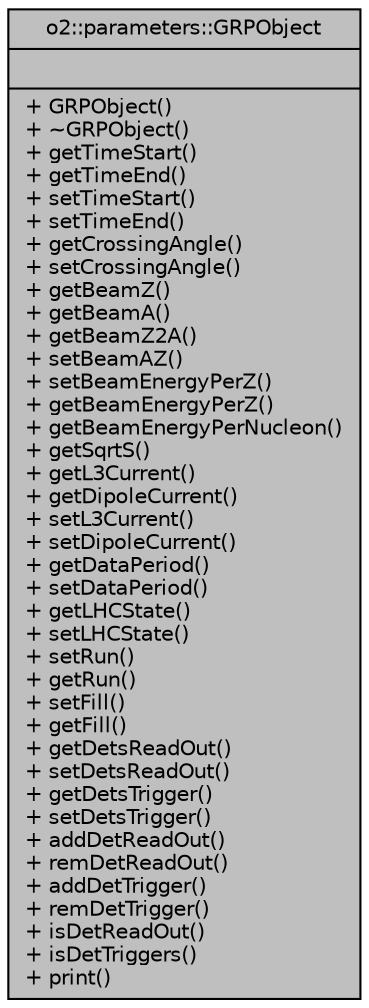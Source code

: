 digraph "o2::parameters::GRPObject"
{
 // INTERACTIVE_SVG=YES
  bgcolor="transparent";
  edge [fontname="Helvetica",fontsize="10",labelfontname="Helvetica",labelfontsize="10"];
  node [fontname="Helvetica",fontsize="10",shape=record];
  Node1 [label="{o2::parameters::GRPObject\n||+ GRPObject()\l+ ~GRPObject()\l+ getTimeStart()\l+ getTimeEnd()\l+ setTimeStart()\l+ setTimeEnd()\l+ getCrossingAngle()\l+ setCrossingAngle()\l+ getBeamZ()\l+ getBeamA()\l+ getBeamZ2A()\l+ setBeamAZ()\l+ setBeamEnergyPerZ()\l+ getBeamEnergyPerZ()\l+ getBeamEnergyPerNucleon()\l+ getSqrtS()\l+ getL3Current()\l+ getDipoleCurrent()\l+ setL3Current()\l+ setDipoleCurrent()\l+ getDataPeriod()\l+ setDataPeriod()\l+ getLHCState()\l+ setLHCState()\l+ setRun()\l+ getRun()\l+ setFill()\l+ getFill()\l+ getDetsReadOut()\l+ setDetsReadOut()\l+ getDetsTrigger()\l+ setDetsTrigger()\l+ addDetReadOut()\l+ remDetReadOut()\l+ addDetTrigger()\l+ remDetTrigger()\l+ isDetReadOut()\l+ isDetTriggers()\l+ print()\l}",height=0.2,width=0.4,color="black", fillcolor="grey75", style="filled" fontcolor="black"];
}
